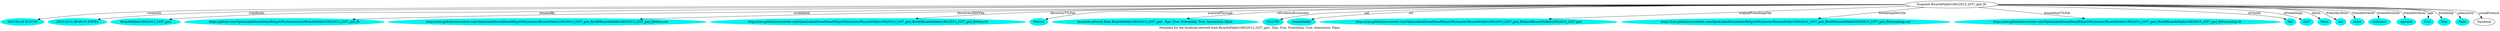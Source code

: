 digraph  {
	graph [label="Metadata for the facebook network from RicardoFabbri18022013_2257_gml . Ego: True. Friendship: True. Interaction: False."];
	node [label="\N"];
	523	 [color="#02F3F1",
		label="2013-02-18 22:57:00",
		style=filled];
	"Snapshot RicardoFabbri18022013_2257_gml_fb" -> 523	 [label=createdAt];
	524	 [color="#02F3F1",
		label="2015-12-11 08:09:15.370794",
		style=filled];
	"Snapshot RicardoFabbri18022013_2257_gml_fb" -> 524	 [label=triplifiedIn];
	525	 [color="#02F3F1",
		label=RicardoFabbri18022013_2257_gml,
		style=filled];
	"Snapshot RicardoFabbri18022013_2257_gml_fb" -> 525	 [label=donatedBy];
	526	 [color="#02F3F1",
		label="https://github.com/OpenLinkedSocialData/fbEgoGML/tree/master/RicardoFabbri18022013_2257_gml_fb",
		style=filled];
	"Snapshot RicardoFabbri18022013_2257_gml_fb" -> 526	 [label=availableAt];
	527	 [color="#02F3F1",
		label="https://raw.githubusercontent.com/OpenLinkedSocialData/fbEgoGML/master/RicardoFabbri18022013_2257_gml_fb/rdf/RicardoFabbri18022013_\
2257_gml_fbMeta.owl",
		style=filled];
	"Snapshot RicardoFabbri18022013_2257_gml_fb" -> 527	 [label=discorveryRDFFile];
	528	 [color="#02F3F1",
		label="https://raw.githubusercontent.com/OpenLinkedSocialData/fbEgoGML/master/RicardoFabbri18022013_2257_gml_fb/rdf/RicardoFabbri18022013_\
2257_gml_fbMeta.ttl",
		style=filled];
	"Snapshot RicardoFabbri18022013_2257_gml_fb" -> 528	 [label=discoveryTTLFile];
	529	 [color="#02F3F1",
		label=Netvizz,
		style=filled];
	"Snapshot RicardoFabbri18022013_2257_gml_fb" -> 529	 [label=acquiredThrough];
	530	 [color="#02F3F1",
		label="facebook network from RicardoFabbri18022013_2257_gml . Ego: True. Friendship: True. Interaction: False.",
		style=filled];
	"Snapshot RicardoFabbri18022013_2257_gml_fb" -> 530	 [label="rdf-schema#comment"];
	531	 [color="#02F3F1",
		label=1011765,
		style=filled];
	"Snapshot RicardoFabbri18022013_2257_gml_fb" -> 531	 [label=uid];
	532	 [color="#02F3F1",
		label=ricardofabbri,
		style=filled];
	"Snapshot RicardoFabbri18022013_2257_gml_fb" -> 532	 [label=sid];
	533	 [color="#02F3F1",
		label="https://raw.githubusercontent.com/OpenLinkedSocialData/fbEgoGML/master/RicardoFabbri18022013_2257_gml_fb/base/RicardoFabbri18022013_\
2257.gml",
		style=filled];
	"Snapshot RicardoFabbri18022013_2257_gml_fb" -> 533	 [label=originalFriendshipFile];
	534	 [color="#02F3F1",
		label="https://raw.githubusercontent.com/OpenLinkedSocialData/fbEgoGML/master/RicardoFabbri18022013_2257_gml_fb/rdf/RicardoFabbri18022013_\
2257_gml_fbFriendship.owl",
		style=filled];
	"Snapshot RicardoFabbri18022013_2257_gml_fb" -> 534	 [label=friendshipXMLFile];
	535	 [color="#02F3F1",
		label="https://raw.githubusercontent.com/OpenLinkedSocialData/fbEgoGML/master/RicardoFabbri18022013_2257_gml_fb/rdf/RicardoFabbri18022013_\
2257_gml_fbFriendship.ttl",
		style=filled];
	"Snapshot RicardoFabbri18022013_2257_gml_fb" -> 535	 [label=friendshipTTLFile];
	536	 [color="#02F3F1",
		label=344,
		style=filled];
	"Snapshot RicardoFabbri18022013_2257_gml_fb" -> 536	 [label=nFriends];
	537	 [color="#02F3F1",
		label=2327,
		style=filled];
	"Snapshot RicardoFabbri18022013_2257_gml_fb" -> 537	 [label=nFriendships];
	538	 [color="#02F3F1",
		label=False,
		style=filled];
	"Snapshot RicardoFabbri18022013_2257_gml_fb" -> 538	 [label=fAnon];
	539	 [color="#02F3F1",
		label=sex,
		style=filled];
	"Snapshot RicardoFabbri18022013_2257_gml_fb" -> 539	 [label=friendAttribute];
	540	 [color="#02F3F1",
		label=name,
		style=filled];
	"Snapshot RicardoFabbri18022013_2257_gml_fb" -> 540	 [label=friendAttribute];
	541	 [color="#02F3F1",
		label=wallcount,
		style=filled];
	"Snapshot RicardoFabbri18022013_2257_gml_fb" -> 541	 [label=friendAttribute];
	542	 [color="#02F3F1",
		label=agerank,
		style=filled];
	"Snapshot RicardoFabbri18022013_2257_gml_fb" -> 542	 [label=friendAttribute];
	543	 [color="#02F3F1",
		label=True,
		style=filled];
	"Snapshot RicardoFabbri18022013_2257_gml_fb" -> 543	 [label=ego];
	544	 [color="#02F3F1",
		label=True,
		style=filled];
	"Snapshot RicardoFabbri18022013_2257_gml_fb" -> 544	 [label=friendship];
	545	 [color="#02F3F1",
		label=False,
		style=filled];
	"Snapshot RicardoFabbri18022013_2257_gml_fb" -> 545	 [label=interaction];
	"Snapshot RicardoFabbri18022013_2257_gml_fb" -> Facebook	 [label=socialProtocol];
}
